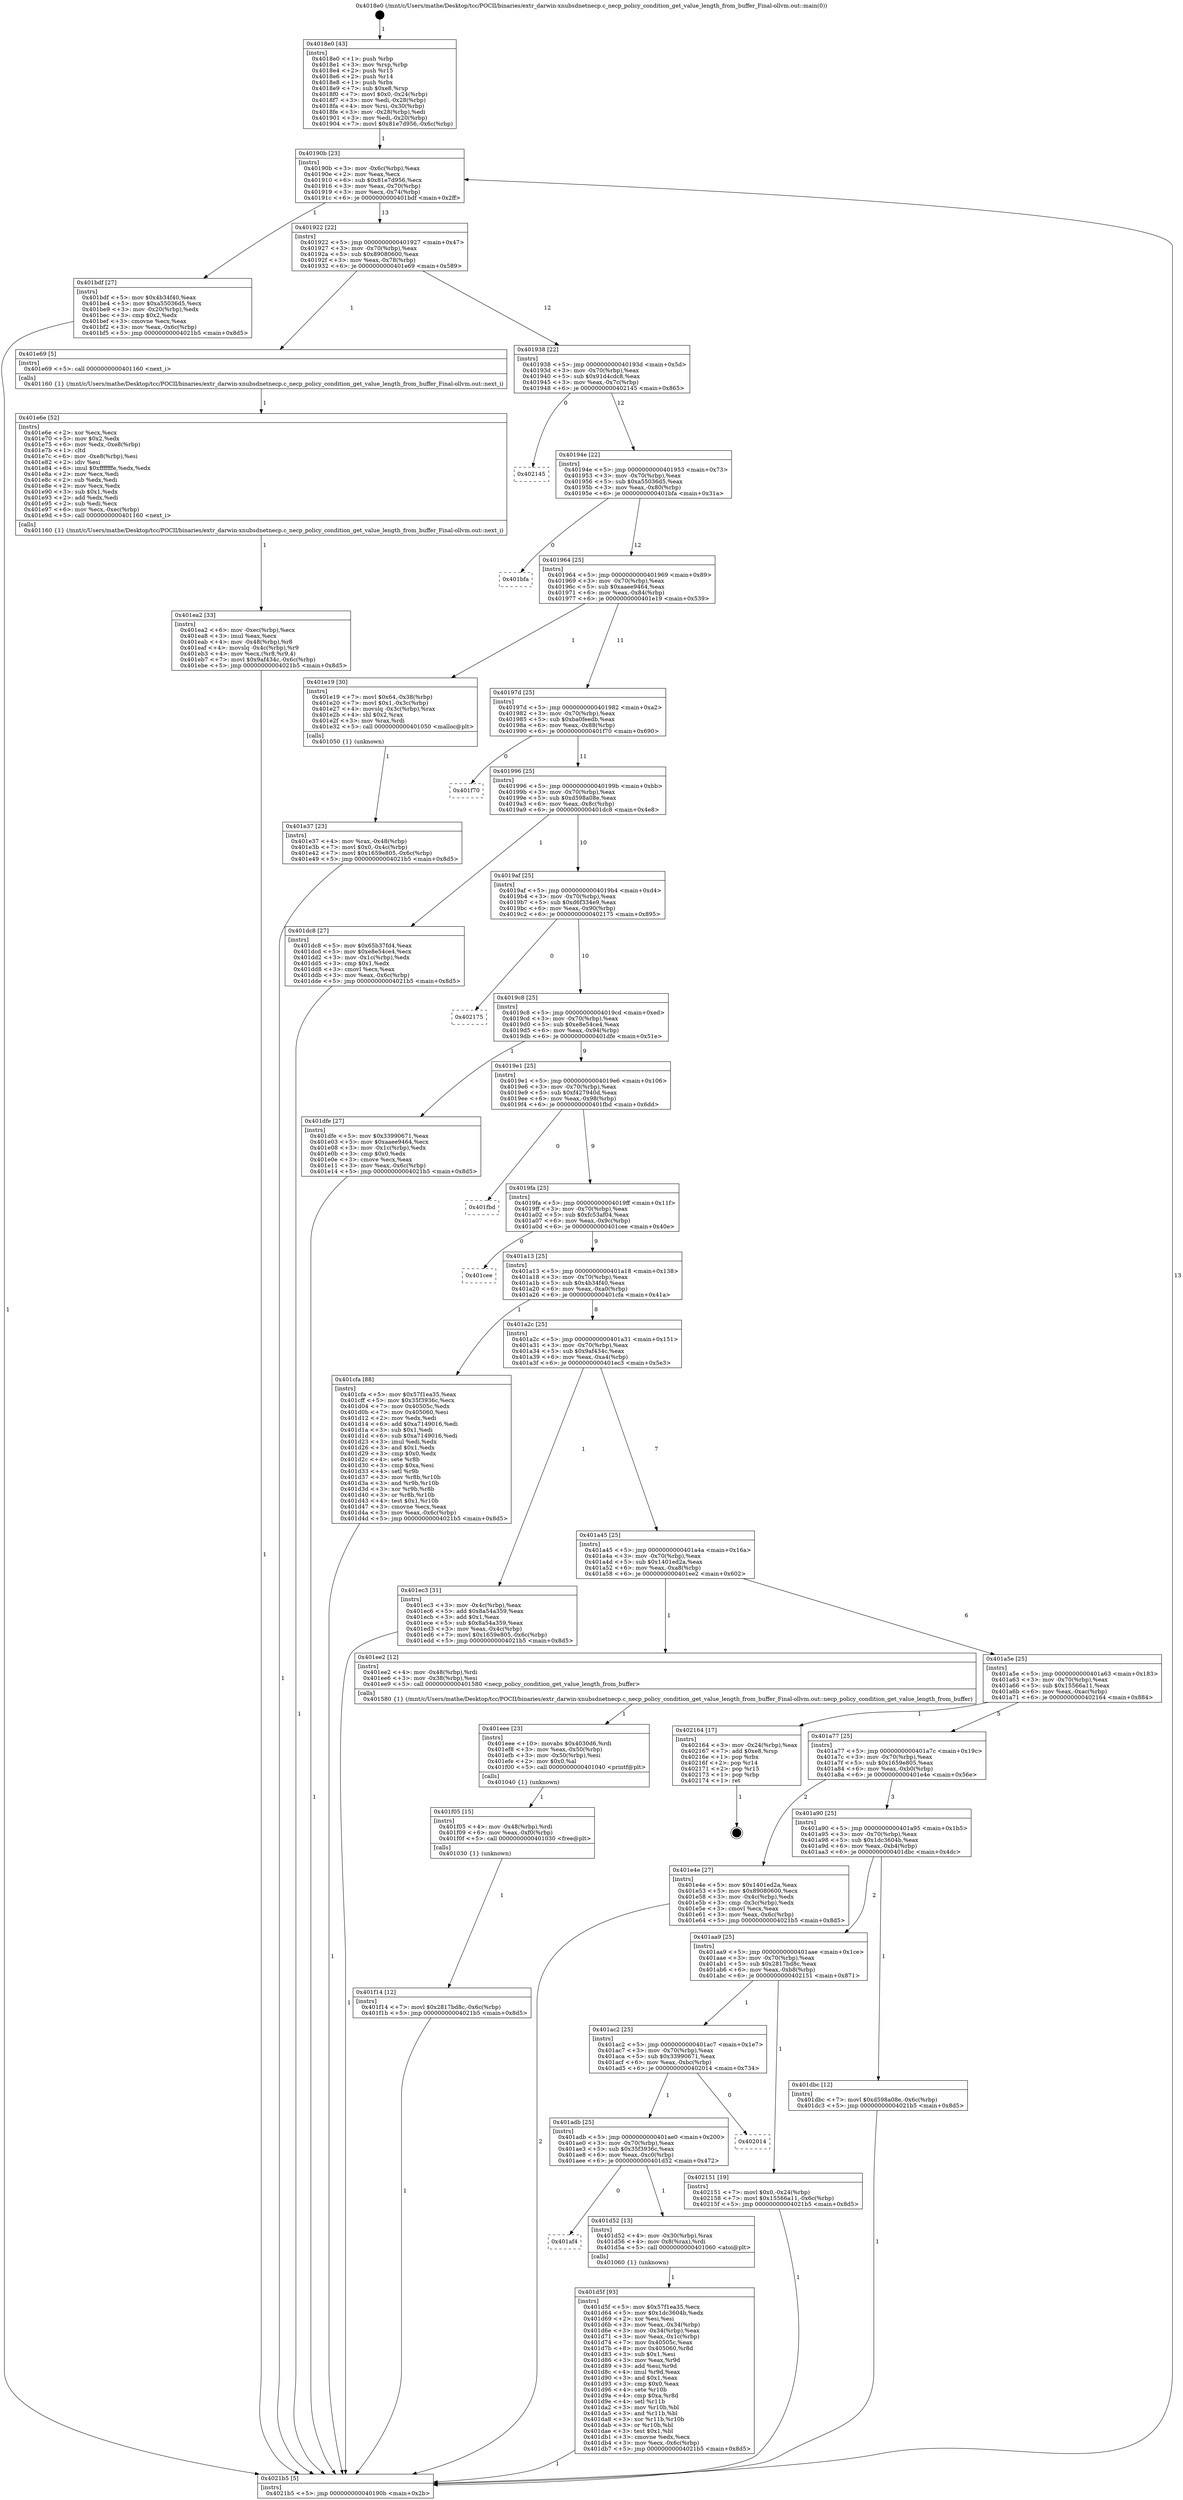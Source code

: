 digraph "0x4018e0" {
  label = "0x4018e0 (/mnt/c/Users/mathe/Desktop/tcc/POCII/binaries/extr_darwin-xnubsdnetnecp.c_necp_policy_condition_get_value_length_from_buffer_Final-ollvm.out::main(0))"
  labelloc = "t"
  node[shape=record]

  Entry [label="",width=0.3,height=0.3,shape=circle,fillcolor=black,style=filled]
  "0x40190b" [label="{
     0x40190b [23]\l
     | [instrs]\l
     &nbsp;&nbsp;0x40190b \<+3\>: mov -0x6c(%rbp),%eax\l
     &nbsp;&nbsp;0x40190e \<+2\>: mov %eax,%ecx\l
     &nbsp;&nbsp;0x401910 \<+6\>: sub $0x81e7d956,%ecx\l
     &nbsp;&nbsp;0x401916 \<+3\>: mov %eax,-0x70(%rbp)\l
     &nbsp;&nbsp;0x401919 \<+3\>: mov %ecx,-0x74(%rbp)\l
     &nbsp;&nbsp;0x40191c \<+6\>: je 0000000000401bdf \<main+0x2ff\>\l
  }"]
  "0x401bdf" [label="{
     0x401bdf [27]\l
     | [instrs]\l
     &nbsp;&nbsp;0x401bdf \<+5\>: mov $0x4b34f40,%eax\l
     &nbsp;&nbsp;0x401be4 \<+5\>: mov $0xa55036d5,%ecx\l
     &nbsp;&nbsp;0x401be9 \<+3\>: mov -0x20(%rbp),%edx\l
     &nbsp;&nbsp;0x401bec \<+3\>: cmp $0x2,%edx\l
     &nbsp;&nbsp;0x401bef \<+3\>: cmovne %ecx,%eax\l
     &nbsp;&nbsp;0x401bf2 \<+3\>: mov %eax,-0x6c(%rbp)\l
     &nbsp;&nbsp;0x401bf5 \<+5\>: jmp 00000000004021b5 \<main+0x8d5\>\l
  }"]
  "0x401922" [label="{
     0x401922 [22]\l
     | [instrs]\l
     &nbsp;&nbsp;0x401922 \<+5\>: jmp 0000000000401927 \<main+0x47\>\l
     &nbsp;&nbsp;0x401927 \<+3\>: mov -0x70(%rbp),%eax\l
     &nbsp;&nbsp;0x40192a \<+5\>: sub $0x89080600,%eax\l
     &nbsp;&nbsp;0x40192f \<+3\>: mov %eax,-0x78(%rbp)\l
     &nbsp;&nbsp;0x401932 \<+6\>: je 0000000000401e69 \<main+0x589\>\l
  }"]
  "0x4021b5" [label="{
     0x4021b5 [5]\l
     | [instrs]\l
     &nbsp;&nbsp;0x4021b5 \<+5\>: jmp 000000000040190b \<main+0x2b\>\l
  }"]
  "0x4018e0" [label="{
     0x4018e0 [43]\l
     | [instrs]\l
     &nbsp;&nbsp;0x4018e0 \<+1\>: push %rbp\l
     &nbsp;&nbsp;0x4018e1 \<+3\>: mov %rsp,%rbp\l
     &nbsp;&nbsp;0x4018e4 \<+2\>: push %r15\l
     &nbsp;&nbsp;0x4018e6 \<+2\>: push %r14\l
     &nbsp;&nbsp;0x4018e8 \<+1\>: push %rbx\l
     &nbsp;&nbsp;0x4018e9 \<+7\>: sub $0xe8,%rsp\l
     &nbsp;&nbsp;0x4018f0 \<+7\>: movl $0x0,-0x24(%rbp)\l
     &nbsp;&nbsp;0x4018f7 \<+3\>: mov %edi,-0x28(%rbp)\l
     &nbsp;&nbsp;0x4018fa \<+4\>: mov %rsi,-0x30(%rbp)\l
     &nbsp;&nbsp;0x4018fe \<+3\>: mov -0x28(%rbp),%edi\l
     &nbsp;&nbsp;0x401901 \<+3\>: mov %edi,-0x20(%rbp)\l
     &nbsp;&nbsp;0x401904 \<+7\>: movl $0x81e7d956,-0x6c(%rbp)\l
  }"]
  Exit [label="",width=0.3,height=0.3,shape=circle,fillcolor=black,style=filled,peripheries=2]
  "0x401e69" [label="{
     0x401e69 [5]\l
     | [instrs]\l
     &nbsp;&nbsp;0x401e69 \<+5\>: call 0000000000401160 \<next_i\>\l
     | [calls]\l
     &nbsp;&nbsp;0x401160 \{1\} (/mnt/c/Users/mathe/Desktop/tcc/POCII/binaries/extr_darwin-xnubsdnetnecp.c_necp_policy_condition_get_value_length_from_buffer_Final-ollvm.out::next_i)\l
  }"]
  "0x401938" [label="{
     0x401938 [22]\l
     | [instrs]\l
     &nbsp;&nbsp;0x401938 \<+5\>: jmp 000000000040193d \<main+0x5d\>\l
     &nbsp;&nbsp;0x40193d \<+3\>: mov -0x70(%rbp),%eax\l
     &nbsp;&nbsp;0x401940 \<+5\>: sub $0x91d4cdc8,%eax\l
     &nbsp;&nbsp;0x401945 \<+3\>: mov %eax,-0x7c(%rbp)\l
     &nbsp;&nbsp;0x401948 \<+6\>: je 0000000000402145 \<main+0x865\>\l
  }"]
  "0x401f14" [label="{
     0x401f14 [12]\l
     | [instrs]\l
     &nbsp;&nbsp;0x401f14 \<+7\>: movl $0x2817bd8c,-0x6c(%rbp)\l
     &nbsp;&nbsp;0x401f1b \<+5\>: jmp 00000000004021b5 \<main+0x8d5\>\l
  }"]
  "0x402145" [label="{
     0x402145\l
  }", style=dashed]
  "0x40194e" [label="{
     0x40194e [22]\l
     | [instrs]\l
     &nbsp;&nbsp;0x40194e \<+5\>: jmp 0000000000401953 \<main+0x73\>\l
     &nbsp;&nbsp;0x401953 \<+3\>: mov -0x70(%rbp),%eax\l
     &nbsp;&nbsp;0x401956 \<+5\>: sub $0xa55036d5,%eax\l
     &nbsp;&nbsp;0x40195b \<+3\>: mov %eax,-0x80(%rbp)\l
     &nbsp;&nbsp;0x40195e \<+6\>: je 0000000000401bfa \<main+0x31a\>\l
  }"]
  "0x401f05" [label="{
     0x401f05 [15]\l
     | [instrs]\l
     &nbsp;&nbsp;0x401f05 \<+4\>: mov -0x48(%rbp),%rdi\l
     &nbsp;&nbsp;0x401f09 \<+6\>: mov %eax,-0xf0(%rbp)\l
     &nbsp;&nbsp;0x401f0f \<+5\>: call 0000000000401030 \<free@plt\>\l
     | [calls]\l
     &nbsp;&nbsp;0x401030 \{1\} (unknown)\l
  }"]
  "0x401bfa" [label="{
     0x401bfa\l
  }", style=dashed]
  "0x401964" [label="{
     0x401964 [25]\l
     | [instrs]\l
     &nbsp;&nbsp;0x401964 \<+5\>: jmp 0000000000401969 \<main+0x89\>\l
     &nbsp;&nbsp;0x401969 \<+3\>: mov -0x70(%rbp),%eax\l
     &nbsp;&nbsp;0x40196c \<+5\>: sub $0xaaee9464,%eax\l
     &nbsp;&nbsp;0x401971 \<+6\>: mov %eax,-0x84(%rbp)\l
     &nbsp;&nbsp;0x401977 \<+6\>: je 0000000000401e19 \<main+0x539\>\l
  }"]
  "0x401eee" [label="{
     0x401eee [23]\l
     | [instrs]\l
     &nbsp;&nbsp;0x401eee \<+10\>: movabs $0x4030d6,%rdi\l
     &nbsp;&nbsp;0x401ef8 \<+3\>: mov %eax,-0x50(%rbp)\l
     &nbsp;&nbsp;0x401efb \<+3\>: mov -0x50(%rbp),%esi\l
     &nbsp;&nbsp;0x401efe \<+2\>: mov $0x0,%al\l
     &nbsp;&nbsp;0x401f00 \<+5\>: call 0000000000401040 \<printf@plt\>\l
     | [calls]\l
     &nbsp;&nbsp;0x401040 \{1\} (unknown)\l
  }"]
  "0x401e19" [label="{
     0x401e19 [30]\l
     | [instrs]\l
     &nbsp;&nbsp;0x401e19 \<+7\>: movl $0x64,-0x38(%rbp)\l
     &nbsp;&nbsp;0x401e20 \<+7\>: movl $0x1,-0x3c(%rbp)\l
     &nbsp;&nbsp;0x401e27 \<+4\>: movslq -0x3c(%rbp),%rax\l
     &nbsp;&nbsp;0x401e2b \<+4\>: shl $0x2,%rax\l
     &nbsp;&nbsp;0x401e2f \<+3\>: mov %rax,%rdi\l
     &nbsp;&nbsp;0x401e32 \<+5\>: call 0000000000401050 \<malloc@plt\>\l
     | [calls]\l
     &nbsp;&nbsp;0x401050 \{1\} (unknown)\l
  }"]
  "0x40197d" [label="{
     0x40197d [25]\l
     | [instrs]\l
     &nbsp;&nbsp;0x40197d \<+5\>: jmp 0000000000401982 \<main+0xa2\>\l
     &nbsp;&nbsp;0x401982 \<+3\>: mov -0x70(%rbp),%eax\l
     &nbsp;&nbsp;0x401985 \<+5\>: sub $0xba0feedb,%eax\l
     &nbsp;&nbsp;0x40198a \<+6\>: mov %eax,-0x88(%rbp)\l
     &nbsp;&nbsp;0x401990 \<+6\>: je 0000000000401f70 \<main+0x690\>\l
  }"]
  "0x401ea2" [label="{
     0x401ea2 [33]\l
     | [instrs]\l
     &nbsp;&nbsp;0x401ea2 \<+6\>: mov -0xec(%rbp),%ecx\l
     &nbsp;&nbsp;0x401ea8 \<+3\>: imul %eax,%ecx\l
     &nbsp;&nbsp;0x401eab \<+4\>: mov -0x48(%rbp),%r8\l
     &nbsp;&nbsp;0x401eaf \<+4\>: movslq -0x4c(%rbp),%r9\l
     &nbsp;&nbsp;0x401eb3 \<+4\>: mov %ecx,(%r8,%r9,4)\l
     &nbsp;&nbsp;0x401eb7 \<+7\>: movl $0x9af434c,-0x6c(%rbp)\l
     &nbsp;&nbsp;0x401ebe \<+5\>: jmp 00000000004021b5 \<main+0x8d5\>\l
  }"]
  "0x401f70" [label="{
     0x401f70\l
  }", style=dashed]
  "0x401996" [label="{
     0x401996 [25]\l
     | [instrs]\l
     &nbsp;&nbsp;0x401996 \<+5\>: jmp 000000000040199b \<main+0xbb\>\l
     &nbsp;&nbsp;0x40199b \<+3\>: mov -0x70(%rbp),%eax\l
     &nbsp;&nbsp;0x40199e \<+5\>: sub $0xd598a08e,%eax\l
     &nbsp;&nbsp;0x4019a3 \<+6\>: mov %eax,-0x8c(%rbp)\l
     &nbsp;&nbsp;0x4019a9 \<+6\>: je 0000000000401dc8 \<main+0x4e8\>\l
  }"]
  "0x401e6e" [label="{
     0x401e6e [52]\l
     | [instrs]\l
     &nbsp;&nbsp;0x401e6e \<+2\>: xor %ecx,%ecx\l
     &nbsp;&nbsp;0x401e70 \<+5\>: mov $0x2,%edx\l
     &nbsp;&nbsp;0x401e75 \<+6\>: mov %edx,-0xe8(%rbp)\l
     &nbsp;&nbsp;0x401e7b \<+1\>: cltd\l
     &nbsp;&nbsp;0x401e7c \<+6\>: mov -0xe8(%rbp),%esi\l
     &nbsp;&nbsp;0x401e82 \<+2\>: idiv %esi\l
     &nbsp;&nbsp;0x401e84 \<+6\>: imul $0xfffffffe,%edx,%edx\l
     &nbsp;&nbsp;0x401e8a \<+2\>: mov %ecx,%edi\l
     &nbsp;&nbsp;0x401e8c \<+2\>: sub %edx,%edi\l
     &nbsp;&nbsp;0x401e8e \<+2\>: mov %ecx,%edx\l
     &nbsp;&nbsp;0x401e90 \<+3\>: sub $0x1,%edx\l
     &nbsp;&nbsp;0x401e93 \<+2\>: add %edx,%edi\l
     &nbsp;&nbsp;0x401e95 \<+2\>: sub %edi,%ecx\l
     &nbsp;&nbsp;0x401e97 \<+6\>: mov %ecx,-0xec(%rbp)\l
     &nbsp;&nbsp;0x401e9d \<+5\>: call 0000000000401160 \<next_i\>\l
     | [calls]\l
     &nbsp;&nbsp;0x401160 \{1\} (/mnt/c/Users/mathe/Desktop/tcc/POCII/binaries/extr_darwin-xnubsdnetnecp.c_necp_policy_condition_get_value_length_from_buffer_Final-ollvm.out::next_i)\l
  }"]
  "0x401dc8" [label="{
     0x401dc8 [27]\l
     | [instrs]\l
     &nbsp;&nbsp;0x401dc8 \<+5\>: mov $0x65b37fd4,%eax\l
     &nbsp;&nbsp;0x401dcd \<+5\>: mov $0xe8e54ce4,%ecx\l
     &nbsp;&nbsp;0x401dd2 \<+3\>: mov -0x1c(%rbp),%edx\l
     &nbsp;&nbsp;0x401dd5 \<+3\>: cmp $0x1,%edx\l
     &nbsp;&nbsp;0x401dd8 \<+3\>: cmovl %ecx,%eax\l
     &nbsp;&nbsp;0x401ddb \<+3\>: mov %eax,-0x6c(%rbp)\l
     &nbsp;&nbsp;0x401dde \<+5\>: jmp 00000000004021b5 \<main+0x8d5\>\l
  }"]
  "0x4019af" [label="{
     0x4019af [25]\l
     | [instrs]\l
     &nbsp;&nbsp;0x4019af \<+5\>: jmp 00000000004019b4 \<main+0xd4\>\l
     &nbsp;&nbsp;0x4019b4 \<+3\>: mov -0x70(%rbp),%eax\l
     &nbsp;&nbsp;0x4019b7 \<+5\>: sub $0xd6f334e9,%eax\l
     &nbsp;&nbsp;0x4019bc \<+6\>: mov %eax,-0x90(%rbp)\l
     &nbsp;&nbsp;0x4019c2 \<+6\>: je 0000000000402175 \<main+0x895\>\l
  }"]
  "0x401e37" [label="{
     0x401e37 [23]\l
     | [instrs]\l
     &nbsp;&nbsp;0x401e37 \<+4\>: mov %rax,-0x48(%rbp)\l
     &nbsp;&nbsp;0x401e3b \<+7\>: movl $0x0,-0x4c(%rbp)\l
     &nbsp;&nbsp;0x401e42 \<+7\>: movl $0x1659e805,-0x6c(%rbp)\l
     &nbsp;&nbsp;0x401e49 \<+5\>: jmp 00000000004021b5 \<main+0x8d5\>\l
  }"]
  "0x402175" [label="{
     0x402175\l
  }", style=dashed]
  "0x4019c8" [label="{
     0x4019c8 [25]\l
     | [instrs]\l
     &nbsp;&nbsp;0x4019c8 \<+5\>: jmp 00000000004019cd \<main+0xed\>\l
     &nbsp;&nbsp;0x4019cd \<+3\>: mov -0x70(%rbp),%eax\l
     &nbsp;&nbsp;0x4019d0 \<+5\>: sub $0xe8e54ce4,%eax\l
     &nbsp;&nbsp;0x4019d5 \<+6\>: mov %eax,-0x94(%rbp)\l
     &nbsp;&nbsp;0x4019db \<+6\>: je 0000000000401dfe \<main+0x51e\>\l
  }"]
  "0x401d5f" [label="{
     0x401d5f [93]\l
     | [instrs]\l
     &nbsp;&nbsp;0x401d5f \<+5\>: mov $0x57f1ea35,%ecx\l
     &nbsp;&nbsp;0x401d64 \<+5\>: mov $0x1dc3604b,%edx\l
     &nbsp;&nbsp;0x401d69 \<+2\>: xor %esi,%esi\l
     &nbsp;&nbsp;0x401d6b \<+3\>: mov %eax,-0x34(%rbp)\l
     &nbsp;&nbsp;0x401d6e \<+3\>: mov -0x34(%rbp),%eax\l
     &nbsp;&nbsp;0x401d71 \<+3\>: mov %eax,-0x1c(%rbp)\l
     &nbsp;&nbsp;0x401d74 \<+7\>: mov 0x40505c,%eax\l
     &nbsp;&nbsp;0x401d7b \<+8\>: mov 0x405060,%r8d\l
     &nbsp;&nbsp;0x401d83 \<+3\>: sub $0x1,%esi\l
     &nbsp;&nbsp;0x401d86 \<+3\>: mov %eax,%r9d\l
     &nbsp;&nbsp;0x401d89 \<+3\>: add %esi,%r9d\l
     &nbsp;&nbsp;0x401d8c \<+4\>: imul %r9d,%eax\l
     &nbsp;&nbsp;0x401d90 \<+3\>: and $0x1,%eax\l
     &nbsp;&nbsp;0x401d93 \<+3\>: cmp $0x0,%eax\l
     &nbsp;&nbsp;0x401d96 \<+4\>: sete %r10b\l
     &nbsp;&nbsp;0x401d9a \<+4\>: cmp $0xa,%r8d\l
     &nbsp;&nbsp;0x401d9e \<+4\>: setl %r11b\l
     &nbsp;&nbsp;0x401da2 \<+3\>: mov %r10b,%bl\l
     &nbsp;&nbsp;0x401da5 \<+3\>: and %r11b,%bl\l
     &nbsp;&nbsp;0x401da8 \<+3\>: xor %r11b,%r10b\l
     &nbsp;&nbsp;0x401dab \<+3\>: or %r10b,%bl\l
     &nbsp;&nbsp;0x401dae \<+3\>: test $0x1,%bl\l
     &nbsp;&nbsp;0x401db1 \<+3\>: cmovne %edx,%ecx\l
     &nbsp;&nbsp;0x401db4 \<+3\>: mov %ecx,-0x6c(%rbp)\l
     &nbsp;&nbsp;0x401db7 \<+5\>: jmp 00000000004021b5 \<main+0x8d5\>\l
  }"]
  "0x401dfe" [label="{
     0x401dfe [27]\l
     | [instrs]\l
     &nbsp;&nbsp;0x401dfe \<+5\>: mov $0x33990671,%eax\l
     &nbsp;&nbsp;0x401e03 \<+5\>: mov $0xaaee9464,%ecx\l
     &nbsp;&nbsp;0x401e08 \<+3\>: mov -0x1c(%rbp),%edx\l
     &nbsp;&nbsp;0x401e0b \<+3\>: cmp $0x0,%edx\l
     &nbsp;&nbsp;0x401e0e \<+3\>: cmove %ecx,%eax\l
     &nbsp;&nbsp;0x401e11 \<+3\>: mov %eax,-0x6c(%rbp)\l
     &nbsp;&nbsp;0x401e14 \<+5\>: jmp 00000000004021b5 \<main+0x8d5\>\l
  }"]
  "0x4019e1" [label="{
     0x4019e1 [25]\l
     | [instrs]\l
     &nbsp;&nbsp;0x4019e1 \<+5\>: jmp 00000000004019e6 \<main+0x106\>\l
     &nbsp;&nbsp;0x4019e6 \<+3\>: mov -0x70(%rbp),%eax\l
     &nbsp;&nbsp;0x4019e9 \<+5\>: sub $0xf427940d,%eax\l
     &nbsp;&nbsp;0x4019ee \<+6\>: mov %eax,-0x98(%rbp)\l
     &nbsp;&nbsp;0x4019f4 \<+6\>: je 0000000000401fbd \<main+0x6dd\>\l
  }"]
  "0x401af4" [label="{
     0x401af4\l
  }", style=dashed]
  "0x401fbd" [label="{
     0x401fbd\l
  }", style=dashed]
  "0x4019fa" [label="{
     0x4019fa [25]\l
     | [instrs]\l
     &nbsp;&nbsp;0x4019fa \<+5\>: jmp 00000000004019ff \<main+0x11f\>\l
     &nbsp;&nbsp;0x4019ff \<+3\>: mov -0x70(%rbp),%eax\l
     &nbsp;&nbsp;0x401a02 \<+5\>: sub $0xfc53af04,%eax\l
     &nbsp;&nbsp;0x401a07 \<+6\>: mov %eax,-0x9c(%rbp)\l
     &nbsp;&nbsp;0x401a0d \<+6\>: je 0000000000401cee \<main+0x40e\>\l
  }"]
  "0x401d52" [label="{
     0x401d52 [13]\l
     | [instrs]\l
     &nbsp;&nbsp;0x401d52 \<+4\>: mov -0x30(%rbp),%rax\l
     &nbsp;&nbsp;0x401d56 \<+4\>: mov 0x8(%rax),%rdi\l
     &nbsp;&nbsp;0x401d5a \<+5\>: call 0000000000401060 \<atoi@plt\>\l
     | [calls]\l
     &nbsp;&nbsp;0x401060 \{1\} (unknown)\l
  }"]
  "0x401cee" [label="{
     0x401cee\l
  }", style=dashed]
  "0x401a13" [label="{
     0x401a13 [25]\l
     | [instrs]\l
     &nbsp;&nbsp;0x401a13 \<+5\>: jmp 0000000000401a18 \<main+0x138\>\l
     &nbsp;&nbsp;0x401a18 \<+3\>: mov -0x70(%rbp),%eax\l
     &nbsp;&nbsp;0x401a1b \<+5\>: sub $0x4b34f40,%eax\l
     &nbsp;&nbsp;0x401a20 \<+6\>: mov %eax,-0xa0(%rbp)\l
     &nbsp;&nbsp;0x401a26 \<+6\>: je 0000000000401cfa \<main+0x41a\>\l
  }"]
  "0x401adb" [label="{
     0x401adb [25]\l
     | [instrs]\l
     &nbsp;&nbsp;0x401adb \<+5\>: jmp 0000000000401ae0 \<main+0x200\>\l
     &nbsp;&nbsp;0x401ae0 \<+3\>: mov -0x70(%rbp),%eax\l
     &nbsp;&nbsp;0x401ae3 \<+5\>: sub $0x35f3936c,%eax\l
     &nbsp;&nbsp;0x401ae8 \<+6\>: mov %eax,-0xc0(%rbp)\l
     &nbsp;&nbsp;0x401aee \<+6\>: je 0000000000401d52 \<main+0x472\>\l
  }"]
  "0x401cfa" [label="{
     0x401cfa [88]\l
     | [instrs]\l
     &nbsp;&nbsp;0x401cfa \<+5\>: mov $0x57f1ea35,%eax\l
     &nbsp;&nbsp;0x401cff \<+5\>: mov $0x35f3936c,%ecx\l
     &nbsp;&nbsp;0x401d04 \<+7\>: mov 0x40505c,%edx\l
     &nbsp;&nbsp;0x401d0b \<+7\>: mov 0x405060,%esi\l
     &nbsp;&nbsp;0x401d12 \<+2\>: mov %edx,%edi\l
     &nbsp;&nbsp;0x401d14 \<+6\>: add $0xa7149016,%edi\l
     &nbsp;&nbsp;0x401d1a \<+3\>: sub $0x1,%edi\l
     &nbsp;&nbsp;0x401d1d \<+6\>: sub $0xa7149016,%edi\l
     &nbsp;&nbsp;0x401d23 \<+3\>: imul %edi,%edx\l
     &nbsp;&nbsp;0x401d26 \<+3\>: and $0x1,%edx\l
     &nbsp;&nbsp;0x401d29 \<+3\>: cmp $0x0,%edx\l
     &nbsp;&nbsp;0x401d2c \<+4\>: sete %r8b\l
     &nbsp;&nbsp;0x401d30 \<+3\>: cmp $0xa,%esi\l
     &nbsp;&nbsp;0x401d33 \<+4\>: setl %r9b\l
     &nbsp;&nbsp;0x401d37 \<+3\>: mov %r8b,%r10b\l
     &nbsp;&nbsp;0x401d3a \<+3\>: and %r9b,%r10b\l
     &nbsp;&nbsp;0x401d3d \<+3\>: xor %r9b,%r8b\l
     &nbsp;&nbsp;0x401d40 \<+3\>: or %r8b,%r10b\l
     &nbsp;&nbsp;0x401d43 \<+4\>: test $0x1,%r10b\l
     &nbsp;&nbsp;0x401d47 \<+3\>: cmovne %ecx,%eax\l
     &nbsp;&nbsp;0x401d4a \<+3\>: mov %eax,-0x6c(%rbp)\l
     &nbsp;&nbsp;0x401d4d \<+5\>: jmp 00000000004021b5 \<main+0x8d5\>\l
  }"]
  "0x401a2c" [label="{
     0x401a2c [25]\l
     | [instrs]\l
     &nbsp;&nbsp;0x401a2c \<+5\>: jmp 0000000000401a31 \<main+0x151\>\l
     &nbsp;&nbsp;0x401a31 \<+3\>: mov -0x70(%rbp),%eax\l
     &nbsp;&nbsp;0x401a34 \<+5\>: sub $0x9af434c,%eax\l
     &nbsp;&nbsp;0x401a39 \<+6\>: mov %eax,-0xa4(%rbp)\l
     &nbsp;&nbsp;0x401a3f \<+6\>: je 0000000000401ec3 \<main+0x5e3\>\l
  }"]
  "0x402014" [label="{
     0x402014\l
  }", style=dashed]
  "0x401ec3" [label="{
     0x401ec3 [31]\l
     | [instrs]\l
     &nbsp;&nbsp;0x401ec3 \<+3\>: mov -0x4c(%rbp),%eax\l
     &nbsp;&nbsp;0x401ec6 \<+5\>: add $0x8a54a359,%eax\l
     &nbsp;&nbsp;0x401ecb \<+3\>: add $0x1,%eax\l
     &nbsp;&nbsp;0x401ece \<+5\>: sub $0x8a54a359,%eax\l
     &nbsp;&nbsp;0x401ed3 \<+3\>: mov %eax,-0x4c(%rbp)\l
     &nbsp;&nbsp;0x401ed6 \<+7\>: movl $0x1659e805,-0x6c(%rbp)\l
     &nbsp;&nbsp;0x401edd \<+5\>: jmp 00000000004021b5 \<main+0x8d5\>\l
  }"]
  "0x401a45" [label="{
     0x401a45 [25]\l
     | [instrs]\l
     &nbsp;&nbsp;0x401a45 \<+5\>: jmp 0000000000401a4a \<main+0x16a\>\l
     &nbsp;&nbsp;0x401a4a \<+3\>: mov -0x70(%rbp),%eax\l
     &nbsp;&nbsp;0x401a4d \<+5\>: sub $0x1401ed2a,%eax\l
     &nbsp;&nbsp;0x401a52 \<+6\>: mov %eax,-0xa8(%rbp)\l
     &nbsp;&nbsp;0x401a58 \<+6\>: je 0000000000401ee2 \<main+0x602\>\l
  }"]
  "0x401ac2" [label="{
     0x401ac2 [25]\l
     | [instrs]\l
     &nbsp;&nbsp;0x401ac2 \<+5\>: jmp 0000000000401ac7 \<main+0x1e7\>\l
     &nbsp;&nbsp;0x401ac7 \<+3\>: mov -0x70(%rbp),%eax\l
     &nbsp;&nbsp;0x401aca \<+5\>: sub $0x33990671,%eax\l
     &nbsp;&nbsp;0x401acf \<+6\>: mov %eax,-0xbc(%rbp)\l
     &nbsp;&nbsp;0x401ad5 \<+6\>: je 0000000000402014 \<main+0x734\>\l
  }"]
  "0x401ee2" [label="{
     0x401ee2 [12]\l
     | [instrs]\l
     &nbsp;&nbsp;0x401ee2 \<+4\>: mov -0x48(%rbp),%rdi\l
     &nbsp;&nbsp;0x401ee6 \<+3\>: mov -0x38(%rbp),%esi\l
     &nbsp;&nbsp;0x401ee9 \<+5\>: call 0000000000401580 \<necp_policy_condition_get_value_length_from_buffer\>\l
     | [calls]\l
     &nbsp;&nbsp;0x401580 \{1\} (/mnt/c/Users/mathe/Desktop/tcc/POCII/binaries/extr_darwin-xnubsdnetnecp.c_necp_policy_condition_get_value_length_from_buffer_Final-ollvm.out::necp_policy_condition_get_value_length_from_buffer)\l
  }"]
  "0x401a5e" [label="{
     0x401a5e [25]\l
     | [instrs]\l
     &nbsp;&nbsp;0x401a5e \<+5\>: jmp 0000000000401a63 \<main+0x183\>\l
     &nbsp;&nbsp;0x401a63 \<+3\>: mov -0x70(%rbp),%eax\l
     &nbsp;&nbsp;0x401a66 \<+5\>: sub $0x15566a11,%eax\l
     &nbsp;&nbsp;0x401a6b \<+6\>: mov %eax,-0xac(%rbp)\l
     &nbsp;&nbsp;0x401a71 \<+6\>: je 0000000000402164 \<main+0x884\>\l
  }"]
  "0x402151" [label="{
     0x402151 [19]\l
     | [instrs]\l
     &nbsp;&nbsp;0x402151 \<+7\>: movl $0x0,-0x24(%rbp)\l
     &nbsp;&nbsp;0x402158 \<+7\>: movl $0x15566a11,-0x6c(%rbp)\l
     &nbsp;&nbsp;0x40215f \<+5\>: jmp 00000000004021b5 \<main+0x8d5\>\l
  }"]
  "0x402164" [label="{
     0x402164 [17]\l
     | [instrs]\l
     &nbsp;&nbsp;0x402164 \<+3\>: mov -0x24(%rbp),%eax\l
     &nbsp;&nbsp;0x402167 \<+7\>: add $0xe8,%rsp\l
     &nbsp;&nbsp;0x40216e \<+1\>: pop %rbx\l
     &nbsp;&nbsp;0x40216f \<+2\>: pop %r14\l
     &nbsp;&nbsp;0x402171 \<+2\>: pop %r15\l
     &nbsp;&nbsp;0x402173 \<+1\>: pop %rbp\l
     &nbsp;&nbsp;0x402174 \<+1\>: ret\l
  }"]
  "0x401a77" [label="{
     0x401a77 [25]\l
     | [instrs]\l
     &nbsp;&nbsp;0x401a77 \<+5\>: jmp 0000000000401a7c \<main+0x19c\>\l
     &nbsp;&nbsp;0x401a7c \<+3\>: mov -0x70(%rbp),%eax\l
     &nbsp;&nbsp;0x401a7f \<+5\>: sub $0x1659e805,%eax\l
     &nbsp;&nbsp;0x401a84 \<+6\>: mov %eax,-0xb0(%rbp)\l
     &nbsp;&nbsp;0x401a8a \<+6\>: je 0000000000401e4e \<main+0x56e\>\l
  }"]
  "0x401aa9" [label="{
     0x401aa9 [25]\l
     | [instrs]\l
     &nbsp;&nbsp;0x401aa9 \<+5\>: jmp 0000000000401aae \<main+0x1ce\>\l
     &nbsp;&nbsp;0x401aae \<+3\>: mov -0x70(%rbp),%eax\l
     &nbsp;&nbsp;0x401ab1 \<+5\>: sub $0x2817bd8c,%eax\l
     &nbsp;&nbsp;0x401ab6 \<+6\>: mov %eax,-0xb8(%rbp)\l
     &nbsp;&nbsp;0x401abc \<+6\>: je 0000000000402151 \<main+0x871\>\l
  }"]
  "0x401e4e" [label="{
     0x401e4e [27]\l
     | [instrs]\l
     &nbsp;&nbsp;0x401e4e \<+5\>: mov $0x1401ed2a,%eax\l
     &nbsp;&nbsp;0x401e53 \<+5\>: mov $0x89080600,%ecx\l
     &nbsp;&nbsp;0x401e58 \<+3\>: mov -0x4c(%rbp),%edx\l
     &nbsp;&nbsp;0x401e5b \<+3\>: cmp -0x3c(%rbp),%edx\l
     &nbsp;&nbsp;0x401e5e \<+3\>: cmovl %ecx,%eax\l
     &nbsp;&nbsp;0x401e61 \<+3\>: mov %eax,-0x6c(%rbp)\l
     &nbsp;&nbsp;0x401e64 \<+5\>: jmp 00000000004021b5 \<main+0x8d5\>\l
  }"]
  "0x401a90" [label="{
     0x401a90 [25]\l
     | [instrs]\l
     &nbsp;&nbsp;0x401a90 \<+5\>: jmp 0000000000401a95 \<main+0x1b5\>\l
     &nbsp;&nbsp;0x401a95 \<+3\>: mov -0x70(%rbp),%eax\l
     &nbsp;&nbsp;0x401a98 \<+5\>: sub $0x1dc3604b,%eax\l
     &nbsp;&nbsp;0x401a9d \<+6\>: mov %eax,-0xb4(%rbp)\l
     &nbsp;&nbsp;0x401aa3 \<+6\>: je 0000000000401dbc \<main+0x4dc\>\l
  }"]
  "0x401dbc" [label="{
     0x401dbc [12]\l
     | [instrs]\l
     &nbsp;&nbsp;0x401dbc \<+7\>: movl $0xd598a08e,-0x6c(%rbp)\l
     &nbsp;&nbsp;0x401dc3 \<+5\>: jmp 00000000004021b5 \<main+0x8d5\>\l
  }"]
  Entry -> "0x4018e0" [label=" 1"]
  "0x40190b" -> "0x401bdf" [label=" 1"]
  "0x40190b" -> "0x401922" [label=" 13"]
  "0x401bdf" -> "0x4021b5" [label=" 1"]
  "0x4018e0" -> "0x40190b" [label=" 1"]
  "0x4021b5" -> "0x40190b" [label=" 13"]
  "0x402164" -> Exit [label=" 1"]
  "0x401922" -> "0x401e69" [label=" 1"]
  "0x401922" -> "0x401938" [label=" 12"]
  "0x402151" -> "0x4021b5" [label=" 1"]
  "0x401938" -> "0x402145" [label=" 0"]
  "0x401938" -> "0x40194e" [label=" 12"]
  "0x401f14" -> "0x4021b5" [label=" 1"]
  "0x40194e" -> "0x401bfa" [label=" 0"]
  "0x40194e" -> "0x401964" [label=" 12"]
  "0x401f05" -> "0x401f14" [label=" 1"]
  "0x401964" -> "0x401e19" [label=" 1"]
  "0x401964" -> "0x40197d" [label=" 11"]
  "0x401eee" -> "0x401f05" [label=" 1"]
  "0x40197d" -> "0x401f70" [label=" 0"]
  "0x40197d" -> "0x401996" [label=" 11"]
  "0x401ee2" -> "0x401eee" [label=" 1"]
  "0x401996" -> "0x401dc8" [label=" 1"]
  "0x401996" -> "0x4019af" [label=" 10"]
  "0x401ec3" -> "0x4021b5" [label=" 1"]
  "0x4019af" -> "0x402175" [label=" 0"]
  "0x4019af" -> "0x4019c8" [label=" 10"]
  "0x401ea2" -> "0x4021b5" [label=" 1"]
  "0x4019c8" -> "0x401dfe" [label=" 1"]
  "0x4019c8" -> "0x4019e1" [label=" 9"]
  "0x401e6e" -> "0x401ea2" [label=" 1"]
  "0x4019e1" -> "0x401fbd" [label=" 0"]
  "0x4019e1" -> "0x4019fa" [label=" 9"]
  "0x401e69" -> "0x401e6e" [label=" 1"]
  "0x4019fa" -> "0x401cee" [label=" 0"]
  "0x4019fa" -> "0x401a13" [label=" 9"]
  "0x401e4e" -> "0x4021b5" [label=" 2"]
  "0x401a13" -> "0x401cfa" [label=" 1"]
  "0x401a13" -> "0x401a2c" [label=" 8"]
  "0x401cfa" -> "0x4021b5" [label=" 1"]
  "0x401e19" -> "0x401e37" [label=" 1"]
  "0x401a2c" -> "0x401ec3" [label=" 1"]
  "0x401a2c" -> "0x401a45" [label=" 7"]
  "0x401dfe" -> "0x4021b5" [label=" 1"]
  "0x401a45" -> "0x401ee2" [label=" 1"]
  "0x401a45" -> "0x401a5e" [label=" 6"]
  "0x401dbc" -> "0x4021b5" [label=" 1"]
  "0x401a5e" -> "0x402164" [label=" 1"]
  "0x401a5e" -> "0x401a77" [label=" 5"]
  "0x401d5f" -> "0x4021b5" [label=" 1"]
  "0x401a77" -> "0x401e4e" [label=" 2"]
  "0x401a77" -> "0x401a90" [label=" 3"]
  "0x401adb" -> "0x401af4" [label=" 0"]
  "0x401a90" -> "0x401dbc" [label=" 1"]
  "0x401a90" -> "0x401aa9" [label=" 2"]
  "0x401d52" -> "0x401d5f" [label=" 1"]
  "0x401aa9" -> "0x402151" [label=" 1"]
  "0x401aa9" -> "0x401ac2" [label=" 1"]
  "0x401dc8" -> "0x4021b5" [label=" 1"]
  "0x401ac2" -> "0x402014" [label=" 0"]
  "0x401ac2" -> "0x401adb" [label=" 1"]
  "0x401e37" -> "0x4021b5" [label=" 1"]
  "0x401adb" -> "0x401d52" [label=" 1"]
}
